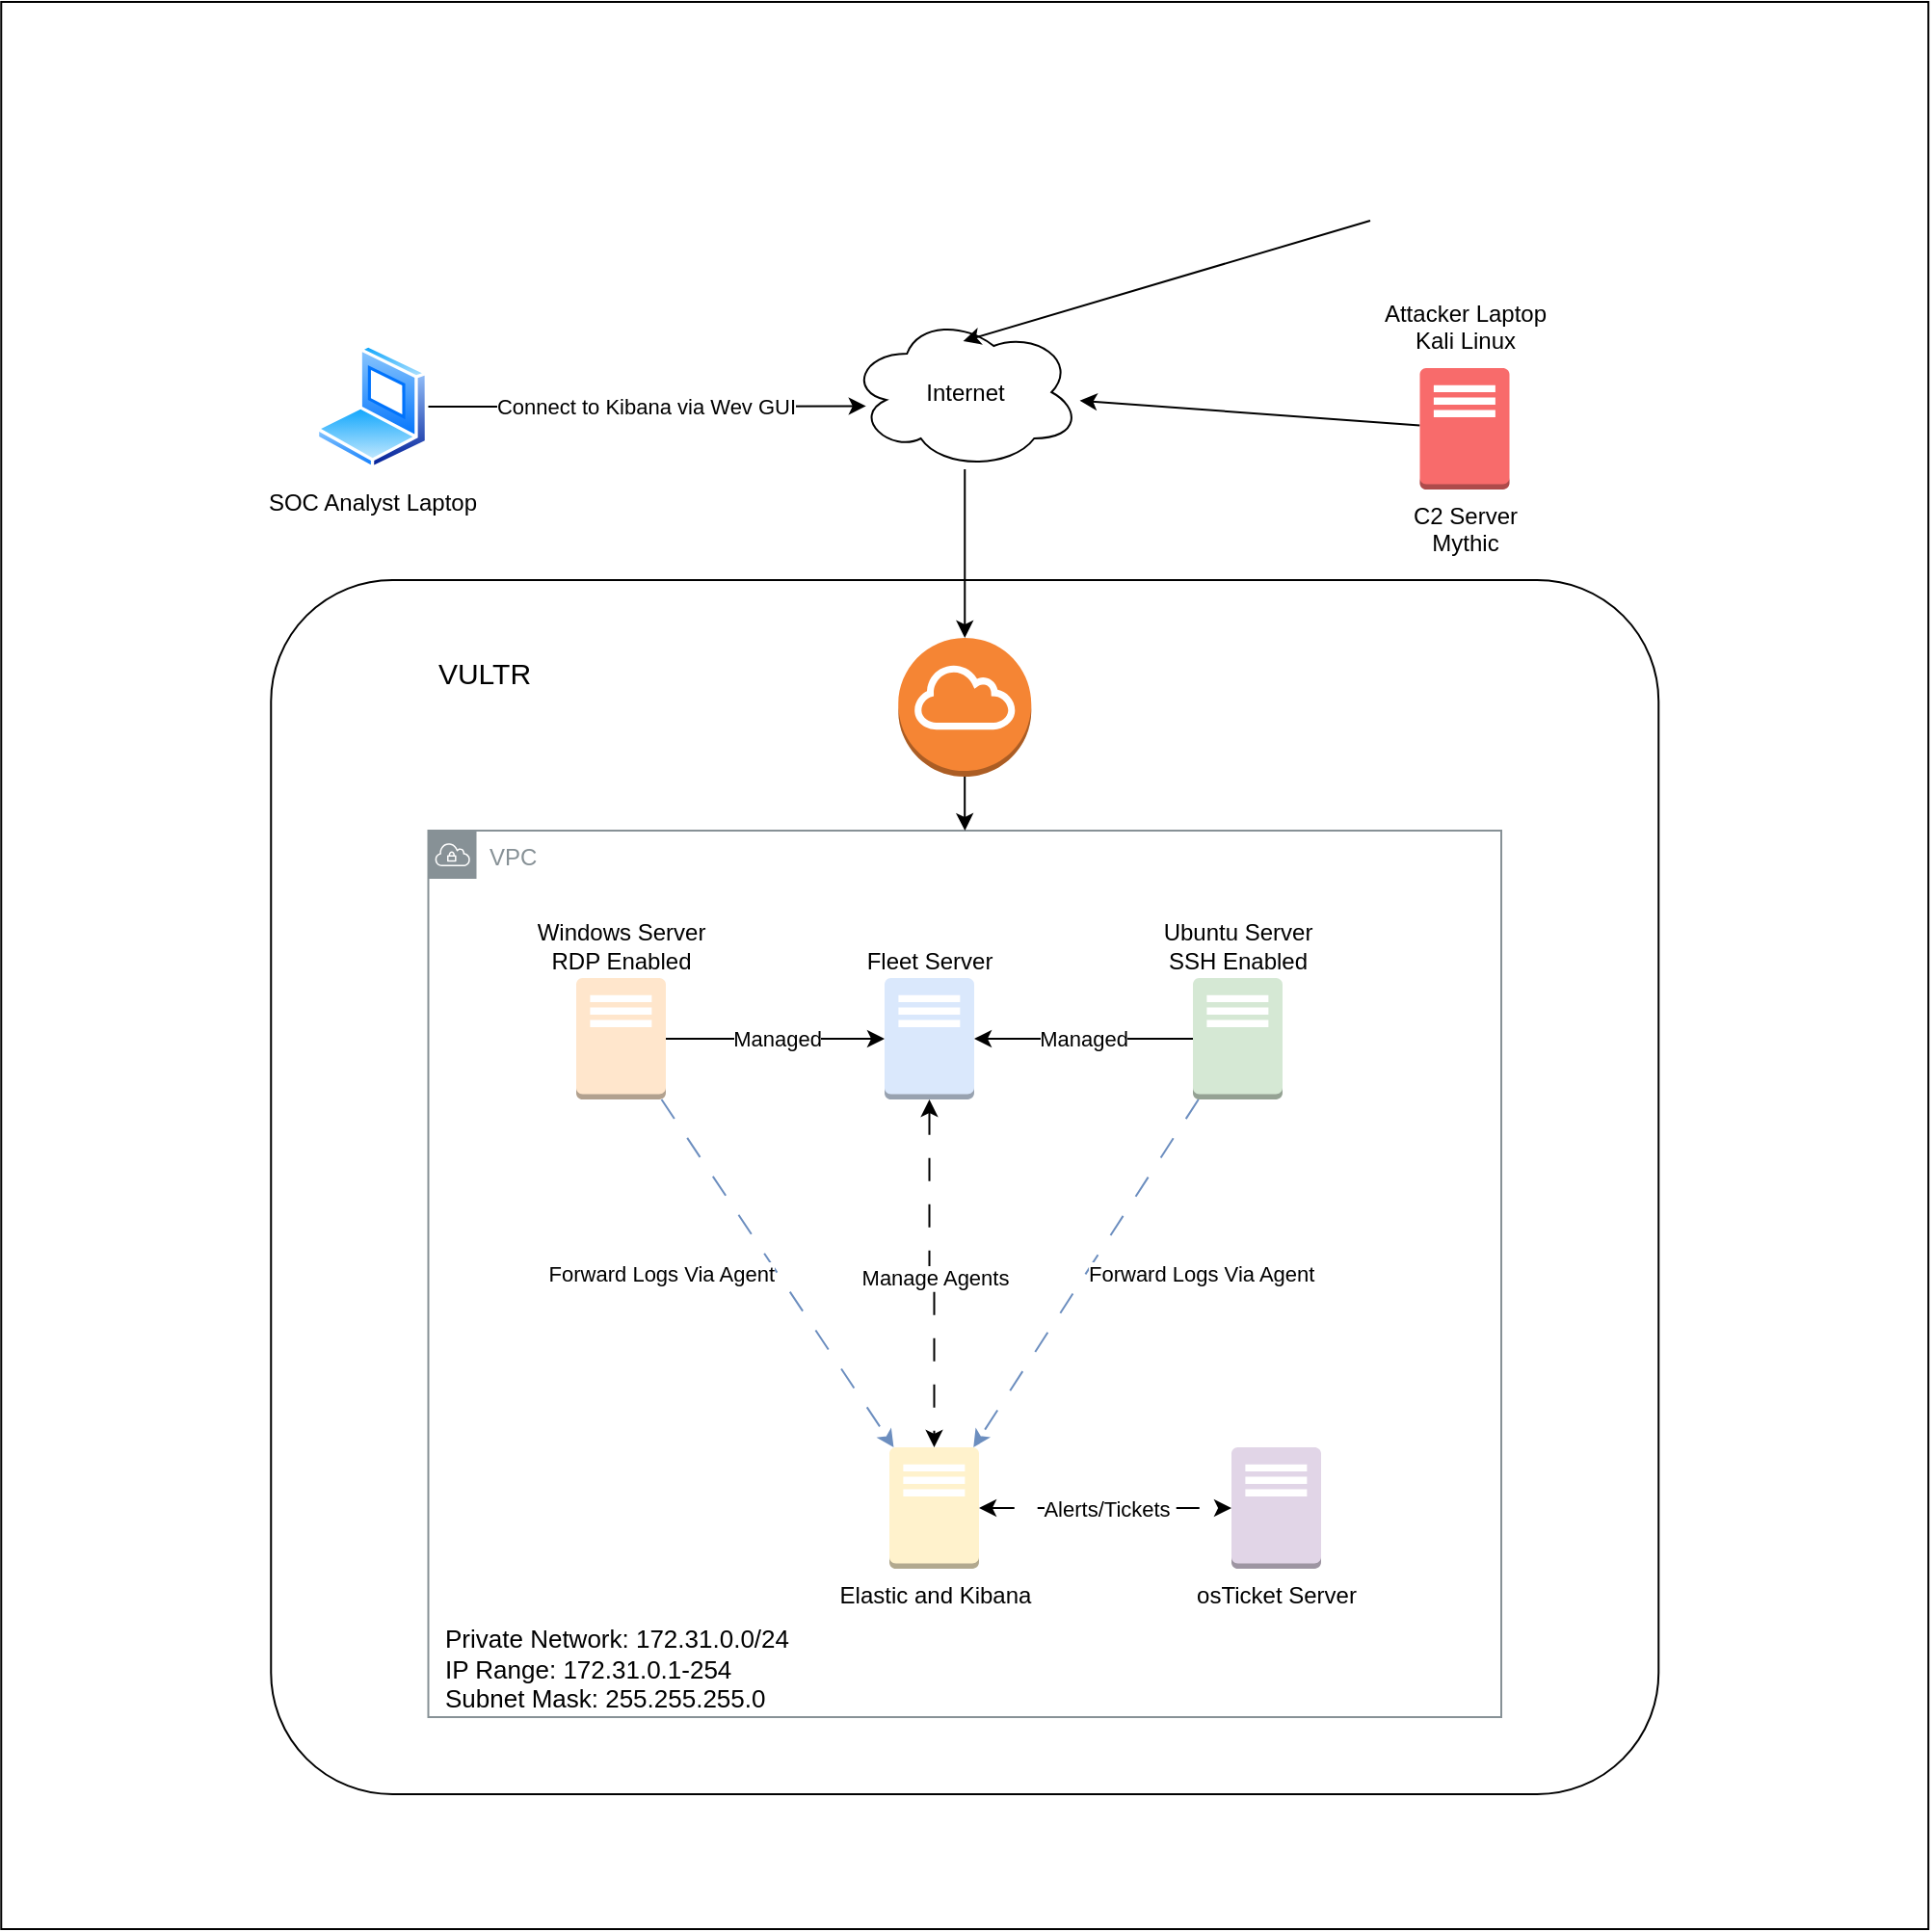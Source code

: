 <mxfile version="24.7.16">
  <diagram name="Page-1" id="spYM6kRwQ-QcdCi6pe5h">
    <mxGraphModel dx="2836" dy="2350" grid="1" gridSize="10" guides="1" tooltips="1" connect="1" arrows="1" fold="1" page="1" pageScale="1" pageWidth="850" pageHeight="1100" math="0" shadow="0">
      <root>
        <mxCell id="0" />
        <mxCell id="1" parent="0" />
        <mxCell id="4RN8bKPWNw4kGHd8JvEk-37" value="" style="whiteSpace=wrap;html=1;aspect=fixed;" vertex="1" parent="1">
          <mxGeometry x="-128.37" y="-350" width="1000" height="1000" as="geometry" />
        </mxCell>
        <mxCell id="4RN8bKPWNw4kGHd8JvEk-7" value="" style="rounded=1;whiteSpace=wrap;html=1;arcSize=10;" vertex="1" parent="1">
          <mxGeometry x="11.63" y="-50" width="720" height="630" as="geometry" />
        </mxCell>
        <mxCell id="4RN8bKPWNw4kGHd8JvEk-18" value="VPC" style="sketch=0;outlineConnect=0;gradientColor=none;html=1;whiteSpace=wrap;fontSize=12;fontStyle=0;shape=mxgraph.aws4.group;grIcon=mxgraph.aws4.group_vpc;strokeColor=#879196;fillColor=none;verticalAlign=top;align=left;spacingLeft=30;fontColor=#879196;dashed=0;" vertex="1" parent="1">
          <mxGeometry x="93.25" y="80" width="556.75" height="460" as="geometry" />
        </mxCell>
        <mxCell id="4RN8bKPWNw4kGHd8JvEk-9" value="VULTR" style="text;html=1;align=center;verticalAlign=middle;whiteSpace=wrap;rounded=0;fontSize=15;" vertex="1" parent="1">
          <mxGeometry x="93.25" y="-30" width="58.5" height="56.5" as="geometry" />
        </mxCell>
        <mxCell id="4RN8bKPWNw4kGHd8JvEk-20" value="Managed" style="edgeStyle=orthogonalEdgeStyle;rounded=0;orthogonalLoop=1;jettySize=auto;html=1;" edge="1" parent="1" source="4RN8bKPWNw4kGHd8JvEk-10" target="4RN8bKPWNw4kGHd8JvEk-14">
          <mxGeometry relative="1" as="geometry" />
        </mxCell>
        <mxCell id="4RN8bKPWNw4kGHd8JvEk-25" value="Forward Logs Via Agent" style="rounded=0;orthogonalLoop=1;jettySize=auto;html=1;fillColor=#dae8fc;strokeColor=#6c8ebf;dashed=1;dashPattern=12 12;labelPosition=right;verticalLabelPosition=middle;align=left;verticalAlign=middle;" edge="1" parent="1" source="4RN8bKPWNw4kGHd8JvEk-10" target="4RN8bKPWNw4kGHd8JvEk-11">
          <mxGeometry relative="1" as="geometry" />
        </mxCell>
        <mxCell id="4RN8bKPWNw4kGHd8JvEk-10" value="Ubuntu Server&lt;div&gt;SSH Enabled&lt;/div&gt;" style="outlineConnect=0;dashed=0;verticalLabelPosition=top;verticalAlign=bottom;align=center;html=1;shape=mxgraph.aws3.traditional_server;fillColor=#d5e8d4;strokeColor=#82b366;labelPosition=center;" vertex="1" parent="1">
          <mxGeometry x="490" y="156.5" width="46.5" height="63" as="geometry" />
        </mxCell>
        <mxCell id="4RN8bKPWNw4kGHd8JvEk-11" value="Elastic and Kibana" style="outlineConnect=0;dashed=0;verticalLabelPosition=bottom;verticalAlign=top;align=center;html=1;shape=mxgraph.aws3.traditional_server;fillColor=#fff2cc;strokeColor=#d6b656;" vertex="1" parent="1">
          <mxGeometry x="332.5" y="400" width="46.5" height="63" as="geometry" />
        </mxCell>
        <mxCell id="4RN8bKPWNw4kGHd8JvEk-19" value="Managed" style="edgeStyle=orthogonalEdgeStyle;rounded=0;orthogonalLoop=1;jettySize=auto;html=1;" edge="1" parent="1" source="4RN8bKPWNw4kGHd8JvEk-12" target="4RN8bKPWNw4kGHd8JvEk-14">
          <mxGeometry relative="1" as="geometry" />
        </mxCell>
        <mxCell id="4RN8bKPWNw4kGHd8JvEk-24" value="Forward Logs Via Agent" style="rounded=0;orthogonalLoop=1;jettySize=auto;html=1;fillColor=#dae8fc;strokeColor=#6c8ebf;dashed=1;dashPattern=12 12;labelPosition=left;verticalLabelPosition=middle;align=right;verticalAlign=middle;" edge="1" parent="1" source="4RN8bKPWNw4kGHd8JvEk-12" target="4RN8bKPWNw4kGHd8JvEk-11">
          <mxGeometry relative="1" as="geometry" />
        </mxCell>
        <mxCell id="4RN8bKPWNw4kGHd8JvEk-12" value="Windows Server&lt;div&gt;RDP Enabled&lt;/div&gt;" style="outlineConnect=0;dashed=0;verticalLabelPosition=top;verticalAlign=bottom;align=center;html=1;shape=mxgraph.aws3.traditional_server;fillColor=#ffe6cc;strokeColor=#d79b00;labelPosition=center;" vertex="1" parent="1">
          <mxGeometry x="170" y="156.5" width="46.5" height="63" as="geometry" />
        </mxCell>
        <mxCell id="4RN8bKPWNw4kGHd8JvEk-13" value="osTicket Server" style="outlineConnect=0;dashed=0;verticalLabelPosition=bottom;verticalAlign=top;align=center;html=1;shape=mxgraph.aws3.traditional_server;fillColor=#e1d5e7;strokeColor=#9673a6;" vertex="1" parent="1">
          <mxGeometry x="510" y="400" width="46.5" height="63" as="geometry" />
        </mxCell>
        <mxCell id="4RN8bKPWNw4kGHd8JvEk-21" style="edgeStyle=orthogonalEdgeStyle;rounded=0;orthogonalLoop=1;jettySize=auto;html=1;startArrow=classic;startFill=1;dashed=1;dashPattern=12 12;" edge="1" parent="1" source="4RN8bKPWNw4kGHd8JvEk-14" target="4RN8bKPWNw4kGHd8JvEk-11">
          <mxGeometry relative="1" as="geometry" />
        </mxCell>
        <mxCell id="4RN8bKPWNw4kGHd8JvEk-23" value="Manage Agents" style="edgeLabel;html=1;align=center;verticalAlign=middle;resizable=0;points=[];" vertex="1" connectable="0" parent="4RN8bKPWNw4kGHd8JvEk-21">
          <mxGeometry x="0.031" relative="1" as="geometry">
            <mxPoint as="offset" />
          </mxGeometry>
        </mxCell>
        <mxCell id="4RN8bKPWNw4kGHd8JvEk-14" value="Fleet Server" style="outlineConnect=0;dashed=0;verticalLabelPosition=top;verticalAlign=bottom;align=center;html=1;shape=mxgraph.aws3.traditional_server;fillColor=#dae8fc;strokeColor=#6c8ebf;labelPosition=center;" vertex="1" parent="1">
          <mxGeometry x="330" y="156.5" width="46.5" height="63" as="geometry" />
        </mxCell>
        <mxCell id="4RN8bKPWNw4kGHd8JvEk-36" style="rounded=0;orthogonalLoop=1;jettySize=auto;html=1;" edge="1" parent="1" source="4RN8bKPWNw4kGHd8JvEk-15" target="4RN8bKPWNw4kGHd8JvEk-28">
          <mxGeometry relative="1" as="geometry" />
        </mxCell>
        <mxCell id="4RN8bKPWNw4kGHd8JvEk-15" value="C2 Server&lt;div&gt;Mythic&lt;/div&gt;" style="outlineConnect=0;dashed=0;verticalLabelPosition=bottom;verticalAlign=top;align=center;html=1;shape=mxgraph.aws3.traditional_server;fillColor=#F86B6B;strokeColor=#b85450;" vertex="1" parent="1">
          <mxGeometry x="607.75" y="-160" width="46.5" height="63" as="geometry" />
        </mxCell>
        <mxCell id="4RN8bKPWNw4kGHd8JvEk-22" value="Alerts/Tickets" style="edgeStyle=orthogonalEdgeStyle;rounded=0;orthogonalLoop=1;jettySize=auto;html=1;entryX=0;entryY=0.5;entryDx=0;entryDy=0;entryPerimeter=0;startArrow=classic;startFill=1;dashed=1;dashPattern=12 12;" edge="1" parent="1" source="4RN8bKPWNw4kGHd8JvEk-11" target="4RN8bKPWNw4kGHd8JvEk-13">
          <mxGeometry relative="1" as="geometry" />
        </mxCell>
        <mxCell id="4RN8bKPWNw4kGHd8JvEk-26" value="&lt;font style=&quot;font-size: 13px;&quot;&gt;Private Network: 172.31.0.0/24&lt;/font&gt;&lt;div style=&quot;font-size: 13px;&quot;&gt;&lt;font style=&quot;font-size: 13px;&quot;&gt;IP Range: 172.31.0.1-254&lt;/font&gt;&lt;/div&gt;&lt;div style=&quot;font-size: 13px;&quot;&gt;&lt;font style=&quot;font-size: 13px;&quot;&gt;Subnet Mask: 255.255.255.0&lt;/font&gt;&lt;/div&gt;" style="text;html=1;align=left;verticalAlign=middle;whiteSpace=wrap;rounded=0;" vertex="1" parent="1">
          <mxGeometry x="100" y="500" width="220" height="30" as="geometry" />
        </mxCell>
        <mxCell id="4RN8bKPWNw4kGHd8JvEk-30" style="edgeStyle=orthogonalEdgeStyle;rounded=0;orthogonalLoop=1;jettySize=auto;html=1;" edge="1" parent="1" source="4RN8bKPWNw4kGHd8JvEk-27" target="4RN8bKPWNw4kGHd8JvEk-18">
          <mxGeometry relative="1" as="geometry" />
        </mxCell>
        <mxCell id="4RN8bKPWNw4kGHd8JvEk-27" value="" style="outlineConnect=0;dashed=0;verticalLabelPosition=bottom;verticalAlign=top;align=center;html=1;shape=mxgraph.aws3.internet_gateway;fillColor=#F58534;gradientColor=none;" vertex="1" parent="1">
          <mxGeometry x="337.13" y="-20" width="69" height="72" as="geometry" />
        </mxCell>
        <mxCell id="4RN8bKPWNw4kGHd8JvEk-29" style="edgeStyle=orthogonalEdgeStyle;rounded=0;orthogonalLoop=1;jettySize=auto;html=1;" edge="1" parent="1" source="4RN8bKPWNw4kGHd8JvEk-28" target="4RN8bKPWNw4kGHd8JvEk-27">
          <mxGeometry relative="1" as="geometry" />
        </mxCell>
        <mxCell id="4RN8bKPWNw4kGHd8JvEk-28" value="Internet" style="ellipse;shape=cloud;whiteSpace=wrap;html=1;" vertex="1" parent="1">
          <mxGeometry x="311.63" y="-187.5" width="120" height="80" as="geometry" />
        </mxCell>
        <mxCell id="4RN8bKPWNw4kGHd8JvEk-31" value="SOC Analyst Laptop" style="image;aspect=fixed;perimeter=ellipsePerimeter;html=1;align=center;shadow=0;dashed=0;spacingTop=3;image=img/lib/active_directory/laptop_client.svg;" vertex="1" parent="1">
          <mxGeometry x="34.75" y="-172.5" width="58.5" height="65" as="geometry" />
        </mxCell>
        <mxCell id="4RN8bKPWNw4kGHd8JvEk-32" value="Connect to Kibana via Wev GUI" style="edgeStyle=orthogonalEdgeStyle;rounded=0;orthogonalLoop=1;jettySize=auto;html=1;entryX=0.073;entryY=0.59;entryDx=0;entryDy=0;entryPerimeter=0;" edge="1" parent="1" source="4RN8bKPWNw4kGHd8JvEk-31" target="4RN8bKPWNw4kGHd8JvEk-28">
          <mxGeometry relative="1" as="geometry" />
        </mxCell>
        <mxCell id="4RN8bKPWNw4kGHd8JvEk-33" value="Attacker Laptop&lt;div&gt;Kali Linux&lt;/div&gt;" style="shape=image;html=1;verticalAlign=top;verticalLabelPosition=bottom;labelBackgroundColor=#ffffff;imageAspect=0;aspect=fixed;image=https://cdn2.iconfinder.com/data/icons/whcompare-isometric-web-hosting-servers/50/root-access-128.png" vertex="1" parent="1">
          <mxGeometry x="582" y="-300" width="98" height="98" as="geometry" />
        </mxCell>
        <mxCell id="4RN8bKPWNw4kGHd8JvEk-35" style="rounded=0;orthogonalLoop=1;jettySize=auto;html=1;entryX=0.493;entryY=0.169;entryDx=0;entryDy=0;entryPerimeter=0;" edge="1" parent="1" source="4RN8bKPWNw4kGHd8JvEk-33" target="4RN8bKPWNw4kGHd8JvEk-28">
          <mxGeometry relative="1" as="geometry" />
        </mxCell>
      </root>
    </mxGraphModel>
  </diagram>
</mxfile>
